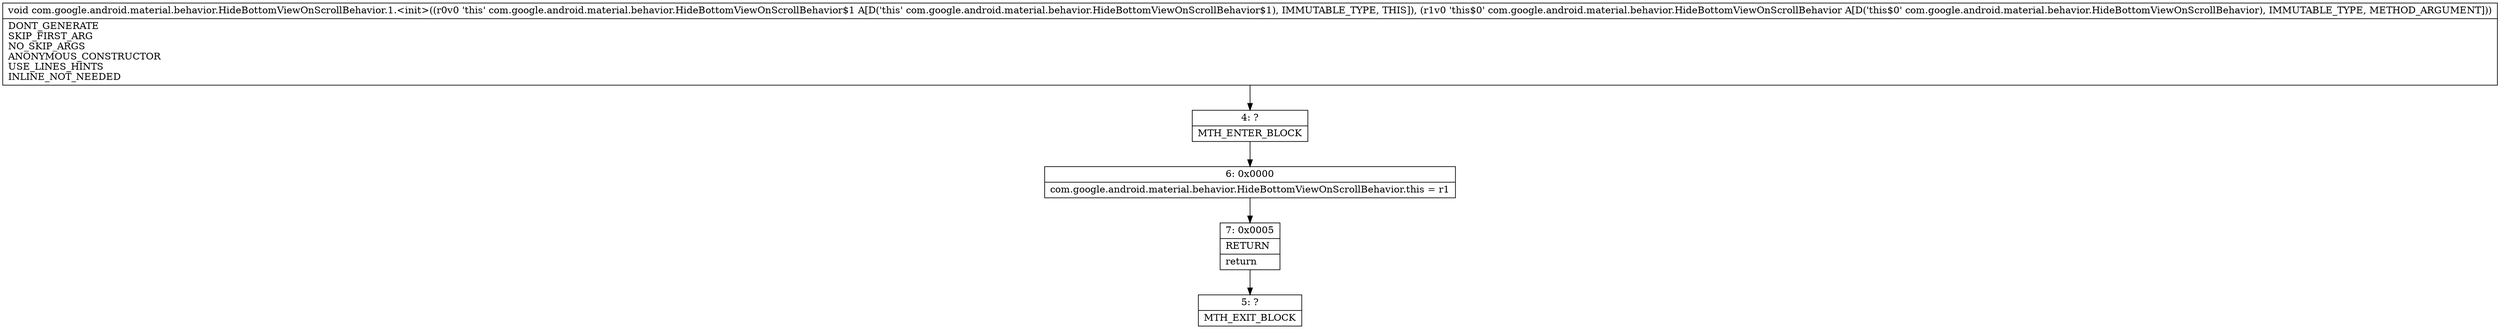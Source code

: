 digraph "CFG forcom.google.android.material.behavior.HideBottomViewOnScrollBehavior.1.\<init\>(Lcom\/google\/android\/material\/behavior\/HideBottomViewOnScrollBehavior;)V" {
Node_4 [shape=record,label="{4\:\ ?|MTH_ENTER_BLOCK\l}"];
Node_6 [shape=record,label="{6\:\ 0x0000|com.google.android.material.behavior.HideBottomViewOnScrollBehavior.this = r1\l}"];
Node_7 [shape=record,label="{7\:\ 0x0005|RETURN\l|return\l}"];
Node_5 [shape=record,label="{5\:\ ?|MTH_EXIT_BLOCK\l}"];
MethodNode[shape=record,label="{void com.google.android.material.behavior.HideBottomViewOnScrollBehavior.1.\<init\>((r0v0 'this' com.google.android.material.behavior.HideBottomViewOnScrollBehavior$1 A[D('this' com.google.android.material.behavior.HideBottomViewOnScrollBehavior$1), IMMUTABLE_TYPE, THIS]), (r1v0 'this$0' com.google.android.material.behavior.HideBottomViewOnScrollBehavior A[D('this$0' com.google.android.material.behavior.HideBottomViewOnScrollBehavior), IMMUTABLE_TYPE, METHOD_ARGUMENT]))  | DONT_GENERATE\lSKIP_FIRST_ARG\lNO_SKIP_ARGS\lANONYMOUS_CONSTRUCTOR\lUSE_LINES_HINTS\lINLINE_NOT_NEEDED\l}"];
MethodNode -> Node_4;Node_4 -> Node_6;
Node_6 -> Node_7;
Node_7 -> Node_5;
}

